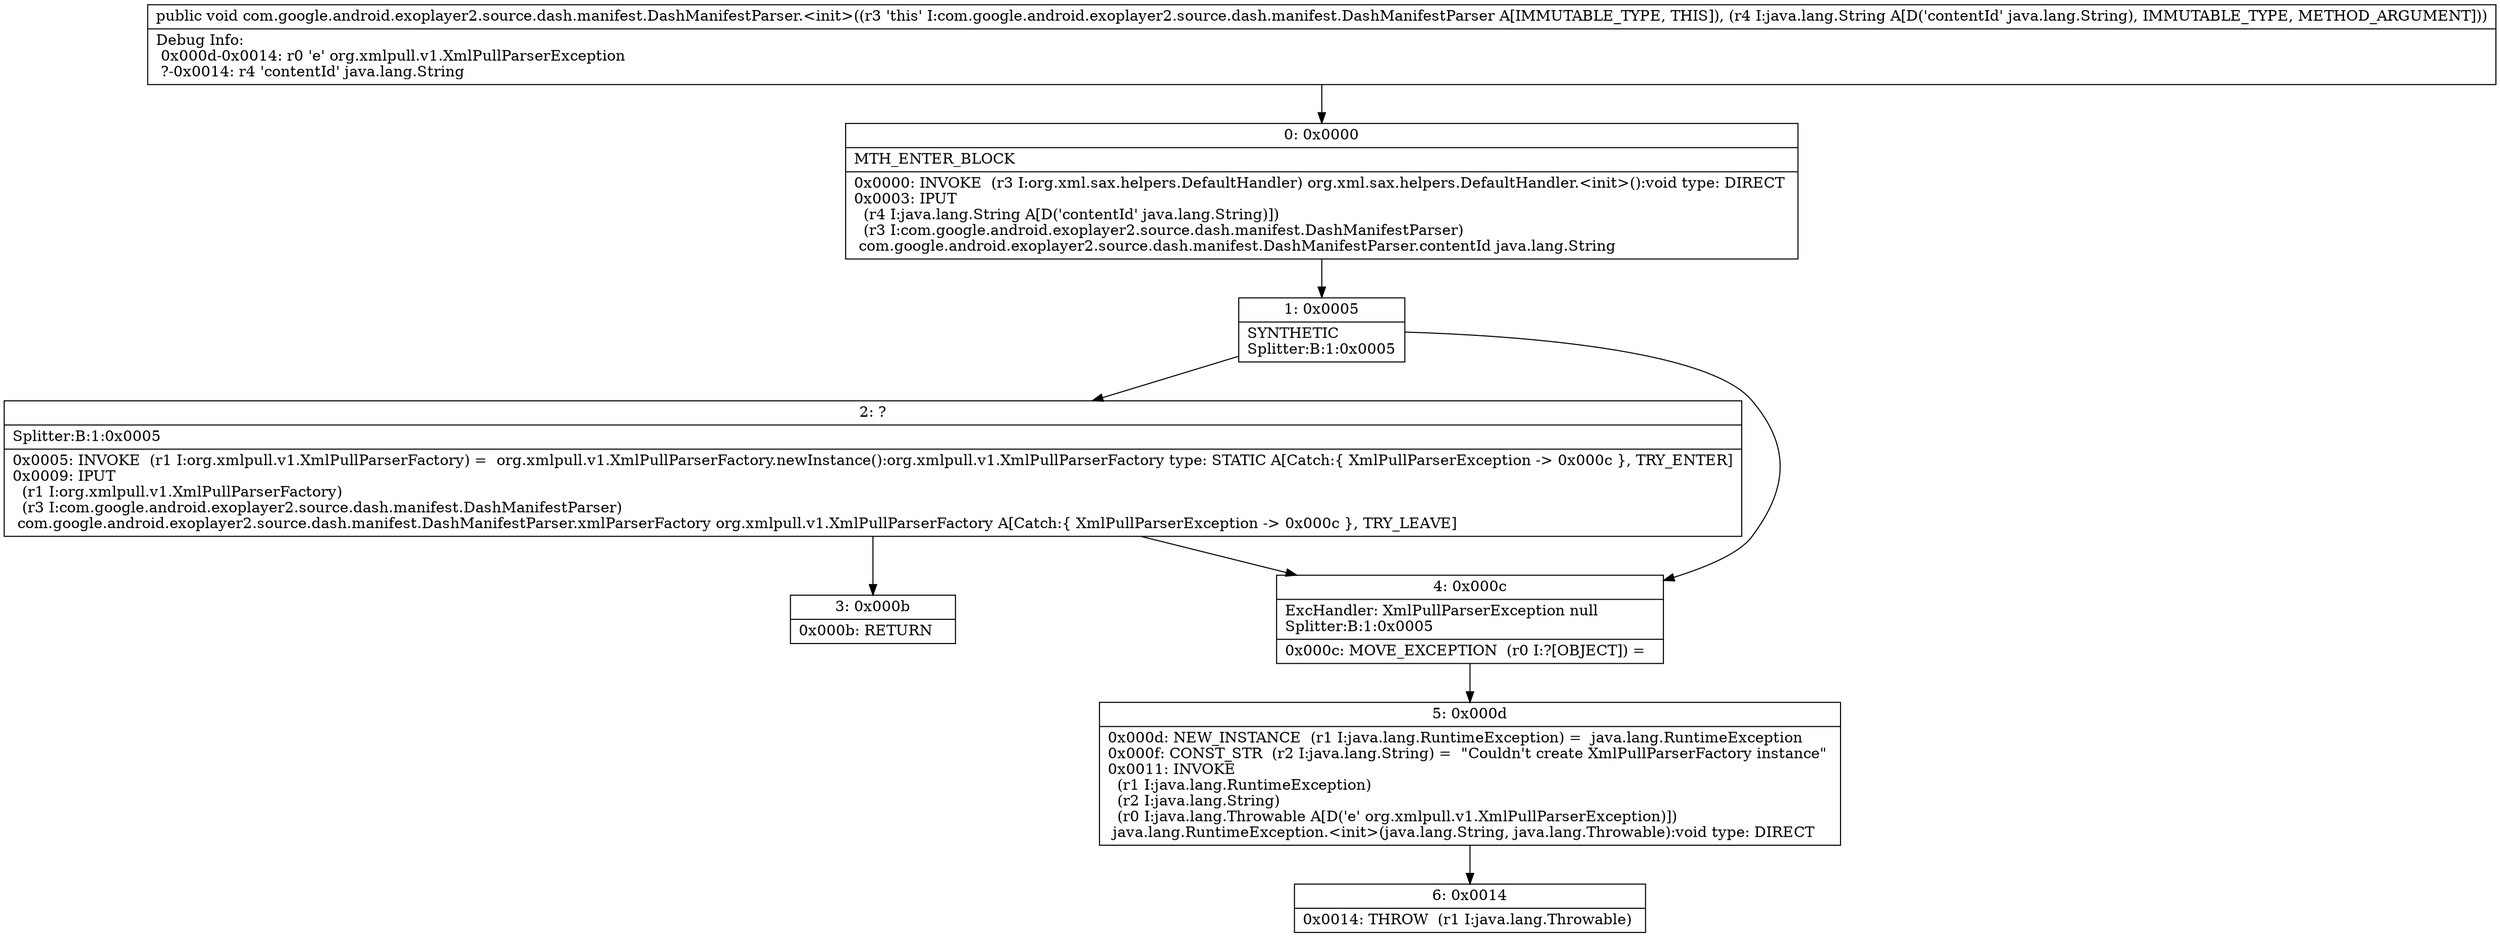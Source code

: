 digraph "CFG forcom.google.android.exoplayer2.source.dash.manifest.DashManifestParser.\<init\>(Ljava\/lang\/String;)V" {
Node_0 [shape=record,label="{0\:\ 0x0000|MTH_ENTER_BLOCK\l|0x0000: INVOKE  (r3 I:org.xml.sax.helpers.DefaultHandler) org.xml.sax.helpers.DefaultHandler.\<init\>():void type: DIRECT \l0x0003: IPUT  \l  (r4 I:java.lang.String A[D('contentId' java.lang.String)])\l  (r3 I:com.google.android.exoplayer2.source.dash.manifest.DashManifestParser)\l com.google.android.exoplayer2.source.dash.manifest.DashManifestParser.contentId java.lang.String \l}"];
Node_1 [shape=record,label="{1\:\ 0x0005|SYNTHETIC\lSplitter:B:1:0x0005\l}"];
Node_2 [shape=record,label="{2\:\ ?|Splitter:B:1:0x0005\l|0x0005: INVOKE  (r1 I:org.xmlpull.v1.XmlPullParserFactory) =  org.xmlpull.v1.XmlPullParserFactory.newInstance():org.xmlpull.v1.XmlPullParserFactory type: STATIC A[Catch:\{ XmlPullParserException \-\> 0x000c \}, TRY_ENTER]\l0x0009: IPUT  \l  (r1 I:org.xmlpull.v1.XmlPullParserFactory)\l  (r3 I:com.google.android.exoplayer2.source.dash.manifest.DashManifestParser)\l com.google.android.exoplayer2.source.dash.manifest.DashManifestParser.xmlParserFactory org.xmlpull.v1.XmlPullParserFactory A[Catch:\{ XmlPullParserException \-\> 0x000c \}, TRY_LEAVE]\l}"];
Node_3 [shape=record,label="{3\:\ 0x000b|0x000b: RETURN   \l}"];
Node_4 [shape=record,label="{4\:\ 0x000c|ExcHandler: XmlPullParserException null\lSplitter:B:1:0x0005\l|0x000c: MOVE_EXCEPTION  (r0 I:?[OBJECT]) =  \l}"];
Node_5 [shape=record,label="{5\:\ 0x000d|0x000d: NEW_INSTANCE  (r1 I:java.lang.RuntimeException) =  java.lang.RuntimeException \l0x000f: CONST_STR  (r2 I:java.lang.String) =  \"Couldn't create XmlPullParserFactory instance\" \l0x0011: INVOKE  \l  (r1 I:java.lang.RuntimeException)\l  (r2 I:java.lang.String)\l  (r0 I:java.lang.Throwable A[D('e' org.xmlpull.v1.XmlPullParserException)])\l java.lang.RuntimeException.\<init\>(java.lang.String, java.lang.Throwable):void type: DIRECT \l}"];
Node_6 [shape=record,label="{6\:\ 0x0014|0x0014: THROW  (r1 I:java.lang.Throwable) \l}"];
MethodNode[shape=record,label="{public void com.google.android.exoplayer2.source.dash.manifest.DashManifestParser.\<init\>((r3 'this' I:com.google.android.exoplayer2.source.dash.manifest.DashManifestParser A[IMMUTABLE_TYPE, THIS]), (r4 I:java.lang.String A[D('contentId' java.lang.String), IMMUTABLE_TYPE, METHOD_ARGUMENT]))  | Debug Info:\l  0x000d\-0x0014: r0 'e' org.xmlpull.v1.XmlPullParserException\l  ?\-0x0014: r4 'contentId' java.lang.String\l}"];
MethodNode -> Node_0;
Node_0 -> Node_1;
Node_1 -> Node_2;
Node_1 -> Node_4;
Node_2 -> Node_3;
Node_2 -> Node_4;
Node_4 -> Node_5;
Node_5 -> Node_6;
}

